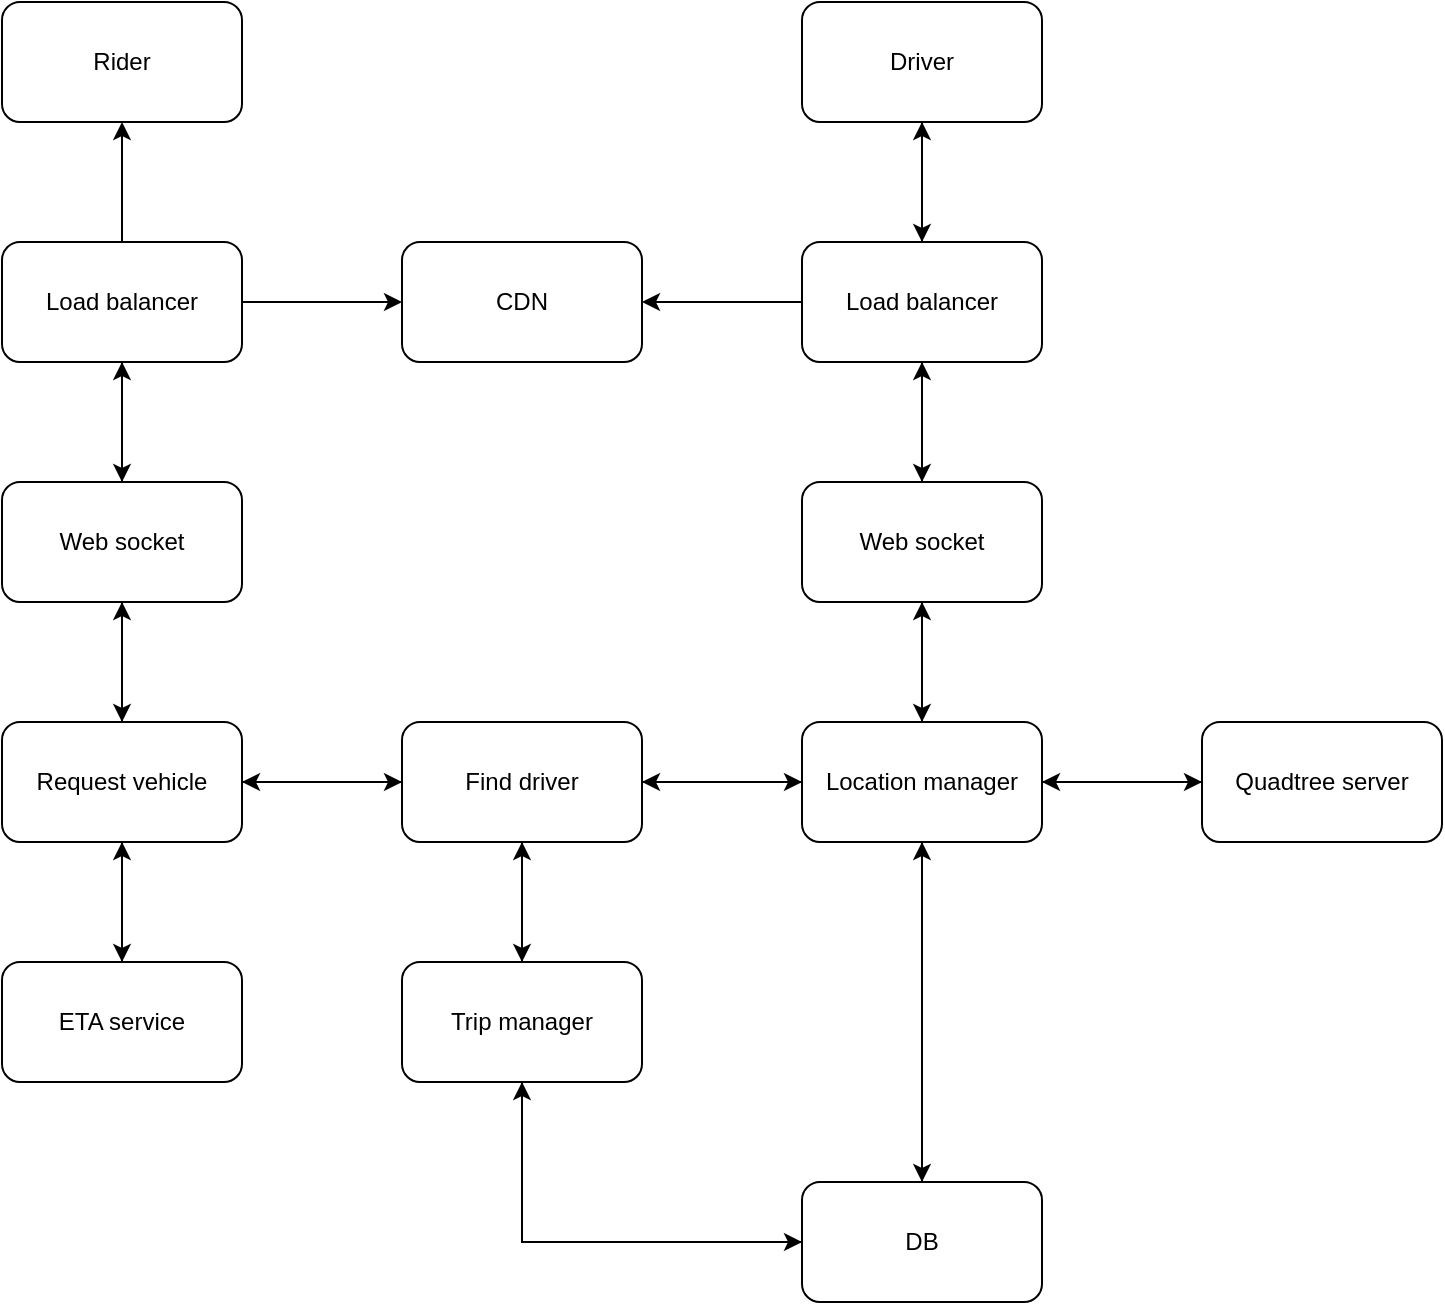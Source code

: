 <mxfile version="21.1.2" type="device">
  <diagram id="UPdn_kfca01cycpT5D_T" name="Page-1">
    <mxGraphModel dx="882" dy="596" grid="1" gridSize="10" guides="1" tooltips="1" connect="1" arrows="1" fold="1" page="1" pageScale="1" pageWidth="850" pageHeight="1100" math="0" shadow="0">
      <root>
        <mxCell id="0" />
        <mxCell id="1" parent="0" />
        <mxCell id="51NOANYsrowO0WrMgLDv-1" value="Rider" style="rounded=1;whiteSpace=wrap;html=1;" vertex="1" parent="1">
          <mxGeometry x="80" y="80" width="120" height="60" as="geometry" />
        </mxCell>
        <mxCell id="51NOANYsrowO0WrMgLDv-10" style="edgeStyle=orthogonalEdgeStyle;rounded=0;orthogonalLoop=1;jettySize=auto;html=1;exitX=0.5;exitY=1;exitDx=0;exitDy=0;entryX=0.5;entryY=0;entryDx=0;entryDy=0;" edge="1" parent="1" source="51NOANYsrowO0WrMgLDv-2" target="51NOANYsrowO0WrMgLDv-5">
          <mxGeometry relative="1" as="geometry" />
        </mxCell>
        <mxCell id="51NOANYsrowO0WrMgLDv-2" value="Driver" style="rounded=1;whiteSpace=wrap;html=1;" vertex="1" parent="1">
          <mxGeometry x="480" y="80" width="120" height="60" as="geometry" />
        </mxCell>
        <mxCell id="51NOANYsrowO0WrMgLDv-3" value="CDN" style="rounded=1;whiteSpace=wrap;html=1;" vertex="1" parent="1">
          <mxGeometry x="280" y="200" width="120" height="60" as="geometry" />
        </mxCell>
        <mxCell id="51NOANYsrowO0WrMgLDv-8" style="edgeStyle=orthogonalEdgeStyle;rounded=0;orthogonalLoop=1;jettySize=auto;html=1;exitX=0.5;exitY=0;exitDx=0;exitDy=0;entryX=0.5;entryY=1;entryDx=0;entryDy=0;" edge="1" parent="1" source="51NOANYsrowO0WrMgLDv-4" target="51NOANYsrowO0WrMgLDv-1">
          <mxGeometry relative="1" as="geometry" />
        </mxCell>
        <mxCell id="51NOANYsrowO0WrMgLDv-11" style="edgeStyle=orthogonalEdgeStyle;rounded=0;orthogonalLoop=1;jettySize=auto;html=1;exitX=1;exitY=0.5;exitDx=0;exitDy=0;entryX=0;entryY=0.5;entryDx=0;entryDy=0;" edge="1" parent="1" source="51NOANYsrowO0WrMgLDv-4" target="51NOANYsrowO0WrMgLDv-3">
          <mxGeometry relative="1" as="geometry" />
        </mxCell>
        <mxCell id="51NOANYsrowO0WrMgLDv-13" style="edgeStyle=orthogonalEdgeStyle;rounded=0;orthogonalLoop=1;jettySize=auto;html=1;exitX=0.5;exitY=1;exitDx=0;exitDy=0;entryX=0.5;entryY=0;entryDx=0;entryDy=0;" edge="1" parent="1" source="51NOANYsrowO0WrMgLDv-4" target="51NOANYsrowO0WrMgLDv-6">
          <mxGeometry relative="1" as="geometry" />
        </mxCell>
        <mxCell id="51NOANYsrowO0WrMgLDv-4" value="Load balancer" style="rounded=1;whiteSpace=wrap;html=1;" vertex="1" parent="1">
          <mxGeometry x="80" y="200" width="120" height="60" as="geometry" />
        </mxCell>
        <mxCell id="51NOANYsrowO0WrMgLDv-9" style="edgeStyle=orthogonalEdgeStyle;rounded=0;orthogonalLoop=1;jettySize=auto;html=1;exitX=0.5;exitY=0;exitDx=0;exitDy=0;entryX=0.5;entryY=1;entryDx=0;entryDy=0;" edge="1" parent="1" source="51NOANYsrowO0WrMgLDv-5" target="51NOANYsrowO0WrMgLDv-2">
          <mxGeometry relative="1" as="geometry" />
        </mxCell>
        <mxCell id="51NOANYsrowO0WrMgLDv-12" style="edgeStyle=orthogonalEdgeStyle;rounded=0;orthogonalLoop=1;jettySize=auto;html=1;exitX=0;exitY=0.5;exitDx=0;exitDy=0;entryX=1;entryY=0.5;entryDx=0;entryDy=0;" edge="1" parent="1" source="51NOANYsrowO0WrMgLDv-5" target="51NOANYsrowO0WrMgLDv-3">
          <mxGeometry relative="1" as="geometry" />
        </mxCell>
        <mxCell id="51NOANYsrowO0WrMgLDv-15" style="edgeStyle=orthogonalEdgeStyle;rounded=0;orthogonalLoop=1;jettySize=auto;html=1;exitX=0.5;exitY=1;exitDx=0;exitDy=0;" edge="1" parent="1" source="51NOANYsrowO0WrMgLDv-5" target="51NOANYsrowO0WrMgLDv-7">
          <mxGeometry relative="1" as="geometry" />
        </mxCell>
        <mxCell id="51NOANYsrowO0WrMgLDv-5" value="Load balancer" style="rounded=1;whiteSpace=wrap;html=1;" vertex="1" parent="1">
          <mxGeometry x="480" y="200" width="120" height="60" as="geometry" />
        </mxCell>
        <mxCell id="51NOANYsrowO0WrMgLDv-14" style="edgeStyle=orthogonalEdgeStyle;rounded=0;orthogonalLoop=1;jettySize=auto;html=1;exitX=0.5;exitY=0;exitDx=0;exitDy=0;" edge="1" parent="1" source="51NOANYsrowO0WrMgLDv-6" target="51NOANYsrowO0WrMgLDv-4">
          <mxGeometry relative="1" as="geometry" />
        </mxCell>
        <mxCell id="51NOANYsrowO0WrMgLDv-19" style="edgeStyle=orthogonalEdgeStyle;rounded=0;orthogonalLoop=1;jettySize=auto;html=1;exitX=0.5;exitY=1;exitDx=0;exitDy=0;entryX=0.5;entryY=0;entryDx=0;entryDy=0;" edge="1" parent="1" source="51NOANYsrowO0WrMgLDv-6" target="51NOANYsrowO0WrMgLDv-17">
          <mxGeometry relative="1" as="geometry" />
        </mxCell>
        <mxCell id="51NOANYsrowO0WrMgLDv-6" value="Web socket" style="rounded=1;whiteSpace=wrap;html=1;" vertex="1" parent="1">
          <mxGeometry x="80" y="320" width="120" height="60" as="geometry" />
        </mxCell>
        <mxCell id="51NOANYsrowO0WrMgLDv-16" style="edgeStyle=orthogonalEdgeStyle;rounded=0;orthogonalLoop=1;jettySize=auto;html=1;exitX=0.5;exitY=0;exitDx=0;exitDy=0;entryX=0.5;entryY=1;entryDx=0;entryDy=0;" edge="1" parent="1" source="51NOANYsrowO0WrMgLDv-7" target="51NOANYsrowO0WrMgLDv-5">
          <mxGeometry relative="1" as="geometry" />
        </mxCell>
        <mxCell id="51NOANYsrowO0WrMgLDv-20" style="edgeStyle=orthogonalEdgeStyle;rounded=0;orthogonalLoop=1;jettySize=auto;html=1;exitX=0.5;exitY=1;exitDx=0;exitDy=0;" edge="1" parent="1" source="51NOANYsrowO0WrMgLDv-7" target="51NOANYsrowO0WrMgLDv-18">
          <mxGeometry relative="1" as="geometry" />
        </mxCell>
        <mxCell id="51NOANYsrowO0WrMgLDv-7" value="Web socket" style="rounded=1;whiteSpace=wrap;html=1;" vertex="1" parent="1">
          <mxGeometry x="480" y="320" width="120" height="60" as="geometry" />
        </mxCell>
        <mxCell id="51NOANYsrowO0WrMgLDv-21" style="edgeStyle=orthogonalEdgeStyle;rounded=0;orthogonalLoop=1;jettySize=auto;html=1;exitX=0.5;exitY=0;exitDx=0;exitDy=0;entryX=0.5;entryY=1;entryDx=0;entryDy=0;" edge="1" parent="1" source="51NOANYsrowO0WrMgLDv-17" target="51NOANYsrowO0WrMgLDv-6">
          <mxGeometry relative="1" as="geometry" />
        </mxCell>
        <mxCell id="51NOANYsrowO0WrMgLDv-24" style="edgeStyle=orthogonalEdgeStyle;rounded=0;orthogonalLoop=1;jettySize=auto;html=1;exitX=1;exitY=0.5;exitDx=0;exitDy=0;entryX=0;entryY=0.5;entryDx=0;entryDy=0;" edge="1" parent="1" source="51NOANYsrowO0WrMgLDv-17" target="51NOANYsrowO0WrMgLDv-23">
          <mxGeometry relative="1" as="geometry" />
        </mxCell>
        <mxCell id="51NOANYsrowO0WrMgLDv-32" style="edgeStyle=orthogonalEdgeStyle;rounded=0;orthogonalLoop=1;jettySize=auto;html=1;exitX=0.5;exitY=1;exitDx=0;exitDy=0;entryX=0.5;entryY=0;entryDx=0;entryDy=0;" edge="1" parent="1" source="51NOANYsrowO0WrMgLDv-17" target="51NOANYsrowO0WrMgLDv-29">
          <mxGeometry relative="1" as="geometry" />
        </mxCell>
        <mxCell id="51NOANYsrowO0WrMgLDv-17" value="Request vehicle" style="rounded=1;whiteSpace=wrap;html=1;" vertex="1" parent="1">
          <mxGeometry x="80" y="440" width="120" height="60" as="geometry" />
        </mxCell>
        <mxCell id="51NOANYsrowO0WrMgLDv-22" style="edgeStyle=orthogonalEdgeStyle;rounded=0;orthogonalLoop=1;jettySize=auto;html=1;exitX=0.5;exitY=0;exitDx=0;exitDy=0;entryX=0.5;entryY=1;entryDx=0;entryDy=0;" edge="1" parent="1" source="51NOANYsrowO0WrMgLDv-18" target="51NOANYsrowO0WrMgLDv-7">
          <mxGeometry relative="1" as="geometry" />
        </mxCell>
        <mxCell id="51NOANYsrowO0WrMgLDv-27" style="edgeStyle=orthogonalEdgeStyle;rounded=0;orthogonalLoop=1;jettySize=auto;html=1;exitX=0;exitY=0.5;exitDx=0;exitDy=0;entryX=1;entryY=0.5;entryDx=0;entryDy=0;" edge="1" parent="1" source="51NOANYsrowO0WrMgLDv-18" target="51NOANYsrowO0WrMgLDv-23">
          <mxGeometry relative="1" as="geometry" />
        </mxCell>
        <mxCell id="51NOANYsrowO0WrMgLDv-35" style="edgeStyle=orthogonalEdgeStyle;rounded=0;orthogonalLoop=1;jettySize=auto;html=1;exitX=0.5;exitY=1;exitDx=0;exitDy=0;" edge="1" parent="1" source="51NOANYsrowO0WrMgLDv-18" target="51NOANYsrowO0WrMgLDv-34">
          <mxGeometry relative="1" as="geometry" />
        </mxCell>
        <mxCell id="51NOANYsrowO0WrMgLDv-41" style="edgeStyle=orthogonalEdgeStyle;rounded=0;orthogonalLoop=1;jettySize=auto;html=1;exitX=1;exitY=0.5;exitDx=0;exitDy=0;" edge="1" parent="1" source="51NOANYsrowO0WrMgLDv-18" target="51NOANYsrowO0WrMgLDv-39">
          <mxGeometry relative="1" as="geometry" />
        </mxCell>
        <mxCell id="51NOANYsrowO0WrMgLDv-18" value="Location manager" style="rounded=1;whiteSpace=wrap;html=1;" vertex="1" parent="1">
          <mxGeometry x="480" y="440" width="120" height="60" as="geometry" />
        </mxCell>
        <mxCell id="51NOANYsrowO0WrMgLDv-25" style="edgeStyle=orthogonalEdgeStyle;rounded=0;orthogonalLoop=1;jettySize=auto;html=1;exitX=0;exitY=0.5;exitDx=0;exitDy=0;entryX=1;entryY=0.5;entryDx=0;entryDy=0;" edge="1" parent="1" source="51NOANYsrowO0WrMgLDv-23" target="51NOANYsrowO0WrMgLDv-17">
          <mxGeometry relative="1" as="geometry" />
        </mxCell>
        <mxCell id="51NOANYsrowO0WrMgLDv-26" style="edgeStyle=orthogonalEdgeStyle;rounded=0;orthogonalLoop=1;jettySize=auto;html=1;exitX=1;exitY=0.5;exitDx=0;exitDy=0;entryX=0;entryY=0.5;entryDx=0;entryDy=0;" edge="1" parent="1" source="51NOANYsrowO0WrMgLDv-23" target="51NOANYsrowO0WrMgLDv-18">
          <mxGeometry relative="1" as="geometry" />
        </mxCell>
        <mxCell id="51NOANYsrowO0WrMgLDv-30" style="edgeStyle=orthogonalEdgeStyle;rounded=0;orthogonalLoop=1;jettySize=auto;html=1;exitX=0.5;exitY=1;exitDx=0;exitDy=0;entryX=0.5;entryY=0;entryDx=0;entryDy=0;" edge="1" parent="1" source="51NOANYsrowO0WrMgLDv-23" target="51NOANYsrowO0WrMgLDv-28">
          <mxGeometry relative="1" as="geometry" />
        </mxCell>
        <mxCell id="51NOANYsrowO0WrMgLDv-23" value="Find driver" style="rounded=1;whiteSpace=wrap;html=1;" vertex="1" parent="1">
          <mxGeometry x="280" y="440" width="120" height="60" as="geometry" />
        </mxCell>
        <mxCell id="51NOANYsrowO0WrMgLDv-31" style="edgeStyle=orthogonalEdgeStyle;rounded=0;orthogonalLoop=1;jettySize=auto;html=1;exitX=0.5;exitY=0;exitDx=0;exitDy=0;" edge="1" parent="1" source="51NOANYsrowO0WrMgLDv-28" target="51NOANYsrowO0WrMgLDv-23">
          <mxGeometry relative="1" as="geometry" />
        </mxCell>
        <mxCell id="51NOANYsrowO0WrMgLDv-37" style="edgeStyle=orthogonalEdgeStyle;rounded=0;orthogonalLoop=1;jettySize=auto;html=1;exitX=0.5;exitY=1;exitDx=0;exitDy=0;entryX=0;entryY=0.5;entryDx=0;entryDy=0;" edge="1" parent="1" source="51NOANYsrowO0WrMgLDv-28" target="51NOANYsrowO0WrMgLDv-34">
          <mxGeometry relative="1" as="geometry" />
        </mxCell>
        <mxCell id="51NOANYsrowO0WrMgLDv-28" value="Trip manager" style="rounded=1;whiteSpace=wrap;html=1;" vertex="1" parent="1">
          <mxGeometry x="280" y="560" width="120" height="60" as="geometry" />
        </mxCell>
        <mxCell id="51NOANYsrowO0WrMgLDv-33" style="edgeStyle=orthogonalEdgeStyle;rounded=0;orthogonalLoop=1;jettySize=auto;html=1;exitX=0.5;exitY=0;exitDx=0;exitDy=0;" edge="1" parent="1" source="51NOANYsrowO0WrMgLDv-29" target="51NOANYsrowO0WrMgLDv-17">
          <mxGeometry relative="1" as="geometry" />
        </mxCell>
        <mxCell id="51NOANYsrowO0WrMgLDv-29" value="ETA service" style="rounded=1;whiteSpace=wrap;html=1;" vertex="1" parent="1">
          <mxGeometry x="80" y="560" width="120" height="60" as="geometry" />
        </mxCell>
        <mxCell id="51NOANYsrowO0WrMgLDv-36" style="edgeStyle=orthogonalEdgeStyle;rounded=0;orthogonalLoop=1;jettySize=auto;html=1;exitX=0.5;exitY=0;exitDx=0;exitDy=0;" edge="1" parent="1" source="51NOANYsrowO0WrMgLDv-34" target="51NOANYsrowO0WrMgLDv-18">
          <mxGeometry relative="1" as="geometry" />
        </mxCell>
        <mxCell id="51NOANYsrowO0WrMgLDv-38" style="edgeStyle=orthogonalEdgeStyle;rounded=0;orthogonalLoop=1;jettySize=auto;html=1;exitX=0;exitY=0.5;exitDx=0;exitDy=0;entryX=0.5;entryY=1;entryDx=0;entryDy=0;" edge="1" parent="1" source="51NOANYsrowO0WrMgLDv-34" target="51NOANYsrowO0WrMgLDv-28">
          <mxGeometry relative="1" as="geometry" />
        </mxCell>
        <mxCell id="51NOANYsrowO0WrMgLDv-34" value="DB" style="rounded=1;whiteSpace=wrap;html=1;" vertex="1" parent="1">
          <mxGeometry x="480" y="670" width="120" height="60" as="geometry" />
        </mxCell>
        <mxCell id="51NOANYsrowO0WrMgLDv-40" style="edgeStyle=orthogonalEdgeStyle;rounded=0;orthogonalLoop=1;jettySize=auto;html=1;exitX=0;exitY=0.5;exitDx=0;exitDy=0;" edge="1" parent="1" source="51NOANYsrowO0WrMgLDv-39" target="51NOANYsrowO0WrMgLDv-18">
          <mxGeometry relative="1" as="geometry" />
        </mxCell>
        <mxCell id="51NOANYsrowO0WrMgLDv-39" value="Quadtree server" style="rounded=1;whiteSpace=wrap;html=1;" vertex="1" parent="1">
          <mxGeometry x="680" y="440" width="120" height="60" as="geometry" />
        </mxCell>
      </root>
    </mxGraphModel>
  </diagram>
</mxfile>
